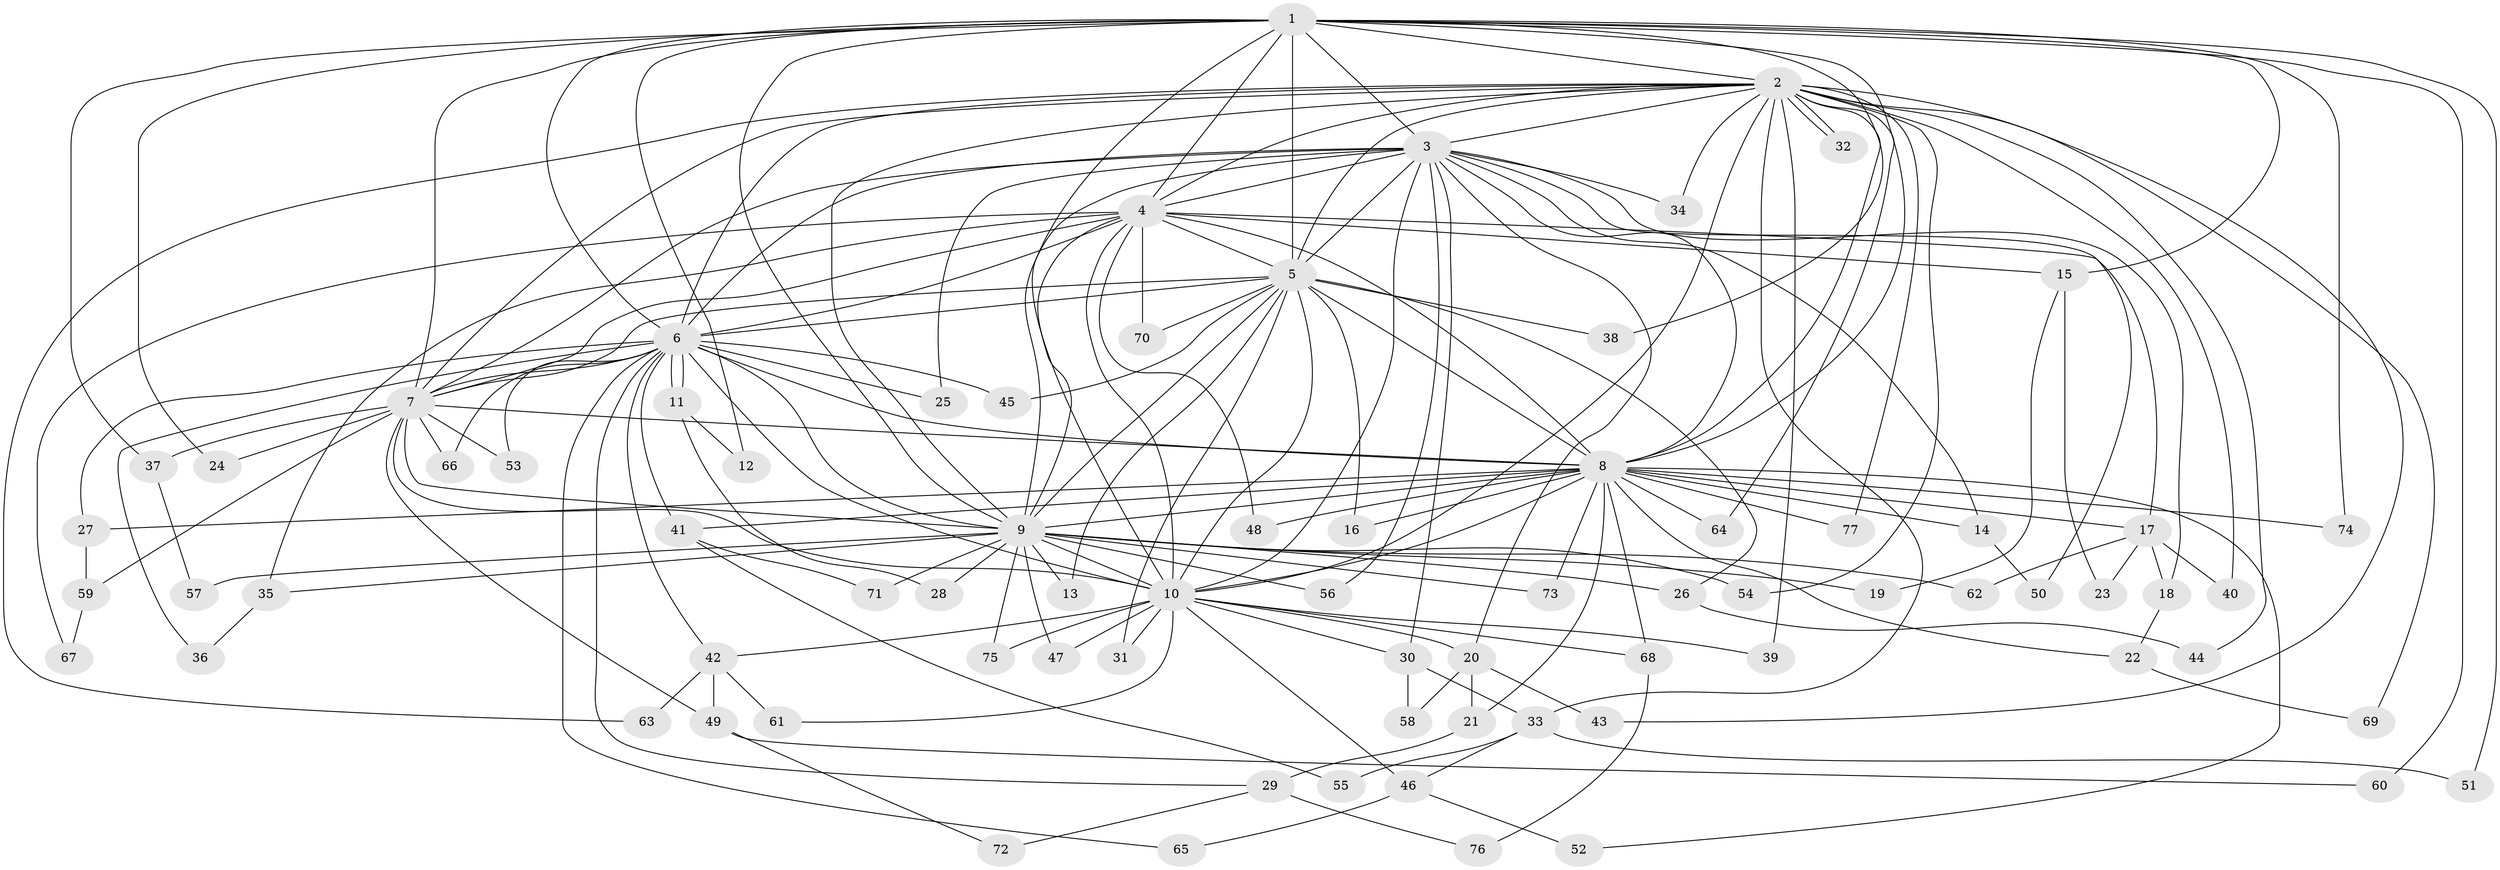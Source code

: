 // coarse degree distribution, {19: 0.017241379310344827, 26: 0.017241379310344827, 12: 0.034482758620689655, 16: 0.017241379310344827, 24: 0.017241379310344827, 18: 0.017241379310344827, 4: 0.10344827586206896, 2: 0.5344827586206896, 3: 0.15517241379310345, 6: 0.05172413793103448, 1: 0.034482758620689655}
// Generated by graph-tools (version 1.1) at 2025/23/03/03/25 07:23:38]
// undirected, 77 vertices, 179 edges
graph export_dot {
graph [start="1"]
  node [color=gray90,style=filled];
  1;
  2;
  3;
  4;
  5;
  6;
  7;
  8;
  9;
  10;
  11;
  12;
  13;
  14;
  15;
  16;
  17;
  18;
  19;
  20;
  21;
  22;
  23;
  24;
  25;
  26;
  27;
  28;
  29;
  30;
  31;
  32;
  33;
  34;
  35;
  36;
  37;
  38;
  39;
  40;
  41;
  42;
  43;
  44;
  45;
  46;
  47;
  48;
  49;
  50;
  51;
  52;
  53;
  54;
  55;
  56;
  57;
  58;
  59;
  60;
  61;
  62;
  63;
  64;
  65;
  66;
  67;
  68;
  69;
  70;
  71;
  72;
  73;
  74;
  75;
  76;
  77;
  1 -- 2;
  1 -- 3;
  1 -- 4;
  1 -- 5;
  1 -- 6;
  1 -- 7;
  1 -- 8;
  1 -- 9;
  1 -- 10;
  1 -- 12;
  1 -- 15;
  1 -- 24;
  1 -- 37;
  1 -- 38;
  1 -- 51;
  1 -- 60;
  1 -- 74;
  2 -- 3;
  2 -- 4;
  2 -- 5;
  2 -- 6;
  2 -- 7;
  2 -- 8;
  2 -- 9;
  2 -- 10;
  2 -- 32;
  2 -- 32;
  2 -- 33;
  2 -- 34;
  2 -- 39;
  2 -- 40;
  2 -- 43;
  2 -- 44;
  2 -- 54;
  2 -- 63;
  2 -- 64;
  2 -- 69;
  2 -- 77;
  3 -- 4;
  3 -- 5;
  3 -- 6;
  3 -- 7;
  3 -- 8;
  3 -- 9;
  3 -- 10;
  3 -- 14;
  3 -- 18;
  3 -- 20;
  3 -- 25;
  3 -- 30;
  3 -- 34;
  3 -- 50;
  3 -- 56;
  4 -- 5;
  4 -- 6;
  4 -- 7;
  4 -- 8;
  4 -- 9;
  4 -- 10;
  4 -- 15;
  4 -- 17;
  4 -- 35;
  4 -- 48;
  4 -- 67;
  4 -- 70;
  5 -- 6;
  5 -- 7;
  5 -- 8;
  5 -- 9;
  5 -- 10;
  5 -- 13;
  5 -- 16;
  5 -- 26;
  5 -- 31;
  5 -- 38;
  5 -- 45;
  5 -- 70;
  6 -- 7;
  6 -- 8;
  6 -- 9;
  6 -- 10;
  6 -- 11;
  6 -- 11;
  6 -- 25;
  6 -- 27;
  6 -- 29;
  6 -- 36;
  6 -- 41;
  6 -- 42;
  6 -- 45;
  6 -- 53;
  6 -- 65;
  6 -- 66;
  7 -- 8;
  7 -- 9;
  7 -- 10;
  7 -- 24;
  7 -- 37;
  7 -- 49;
  7 -- 53;
  7 -- 59;
  7 -- 66;
  8 -- 9;
  8 -- 10;
  8 -- 14;
  8 -- 16;
  8 -- 17;
  8 -- 21;
  8 -- 22;
  8 -- 27;
  8 -- 41;
  8 -- 48;
  8 -- 52;
  8 -- 64;
  8 -- 68;
  8 -- 73;
  8 -- 74;
  8 -- 77;
  9 -- 10;
  9 -- 13;
  9 -- 19;
  9 -- 26;
  9 -- 28;
  9 -- 35;
  9 -- 47;
  9 -- 54;
  9 -- 56;
  9 -- 57;
  9 -- 62;
  9 -- 71;
  9 -- 73;
  9 -- 75;
  10 -- 20;
  10 -- 30;
  10 -- 31;
  10 -- 39;
  10 -- 42;
  10 -- 46;
  10 -- 47;
  10 -- 61;
  10 -- 68;
  10 -- 75;
  11 -- 12;
  11 -- 28;
  14 -- 50;
  15 -- 19;
  15 -- 23;
  17 -- 18;
  17 -- 23;
  17 -- 40;
  17 -- 62;
  18 -- 22;
  20 -- 21;
  20 -- 43;
  20 -- 58;
  21 -- 29;
  22 -- 69;
  26 -- 44;
  27 -- 59;
  29 -- 72;
  29 -- 76;
  30 -- 33;
  30 -- 58;
  33 -- 46;
  33 -- 51;
  33 -- 55;
  35 -- 36;
  37 -- 57;
  41 -- 55;
  41 -- 71;
  42 -- 49;
  42 -- 61;
  42 -- 63;
  46 -- 52;
  46 -- 65;
  49 -- 60;
  49 -- 72;
  59 -- 67;
  68 -- 76;
}
